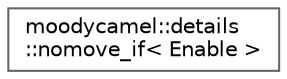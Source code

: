 digraph "类继承关系图"
{
 // INTERACTIVE_SVG=YES
 // LATEX_PDF_SIZE
  bgcolor="transparent";
  edge [fontname=Helvetica,fontsize=10,labelfontname=Helvetica,labelfontsize=10];
  node [fontname=Helvetica,fontsize=10,shape=box,height=0.2,width=0.4];
  rankdir="LR";
  Node0 [id="Node000000",label="moodycamel::details\l::nomove_if\< Enable \>",height=0.2,width=0.4,color="grey40", fillcolor="white", style="filled",URL="$dd/df0/structmoodycamel_1_1details_1_1nomove__if.html",tooltip=" "];
}
